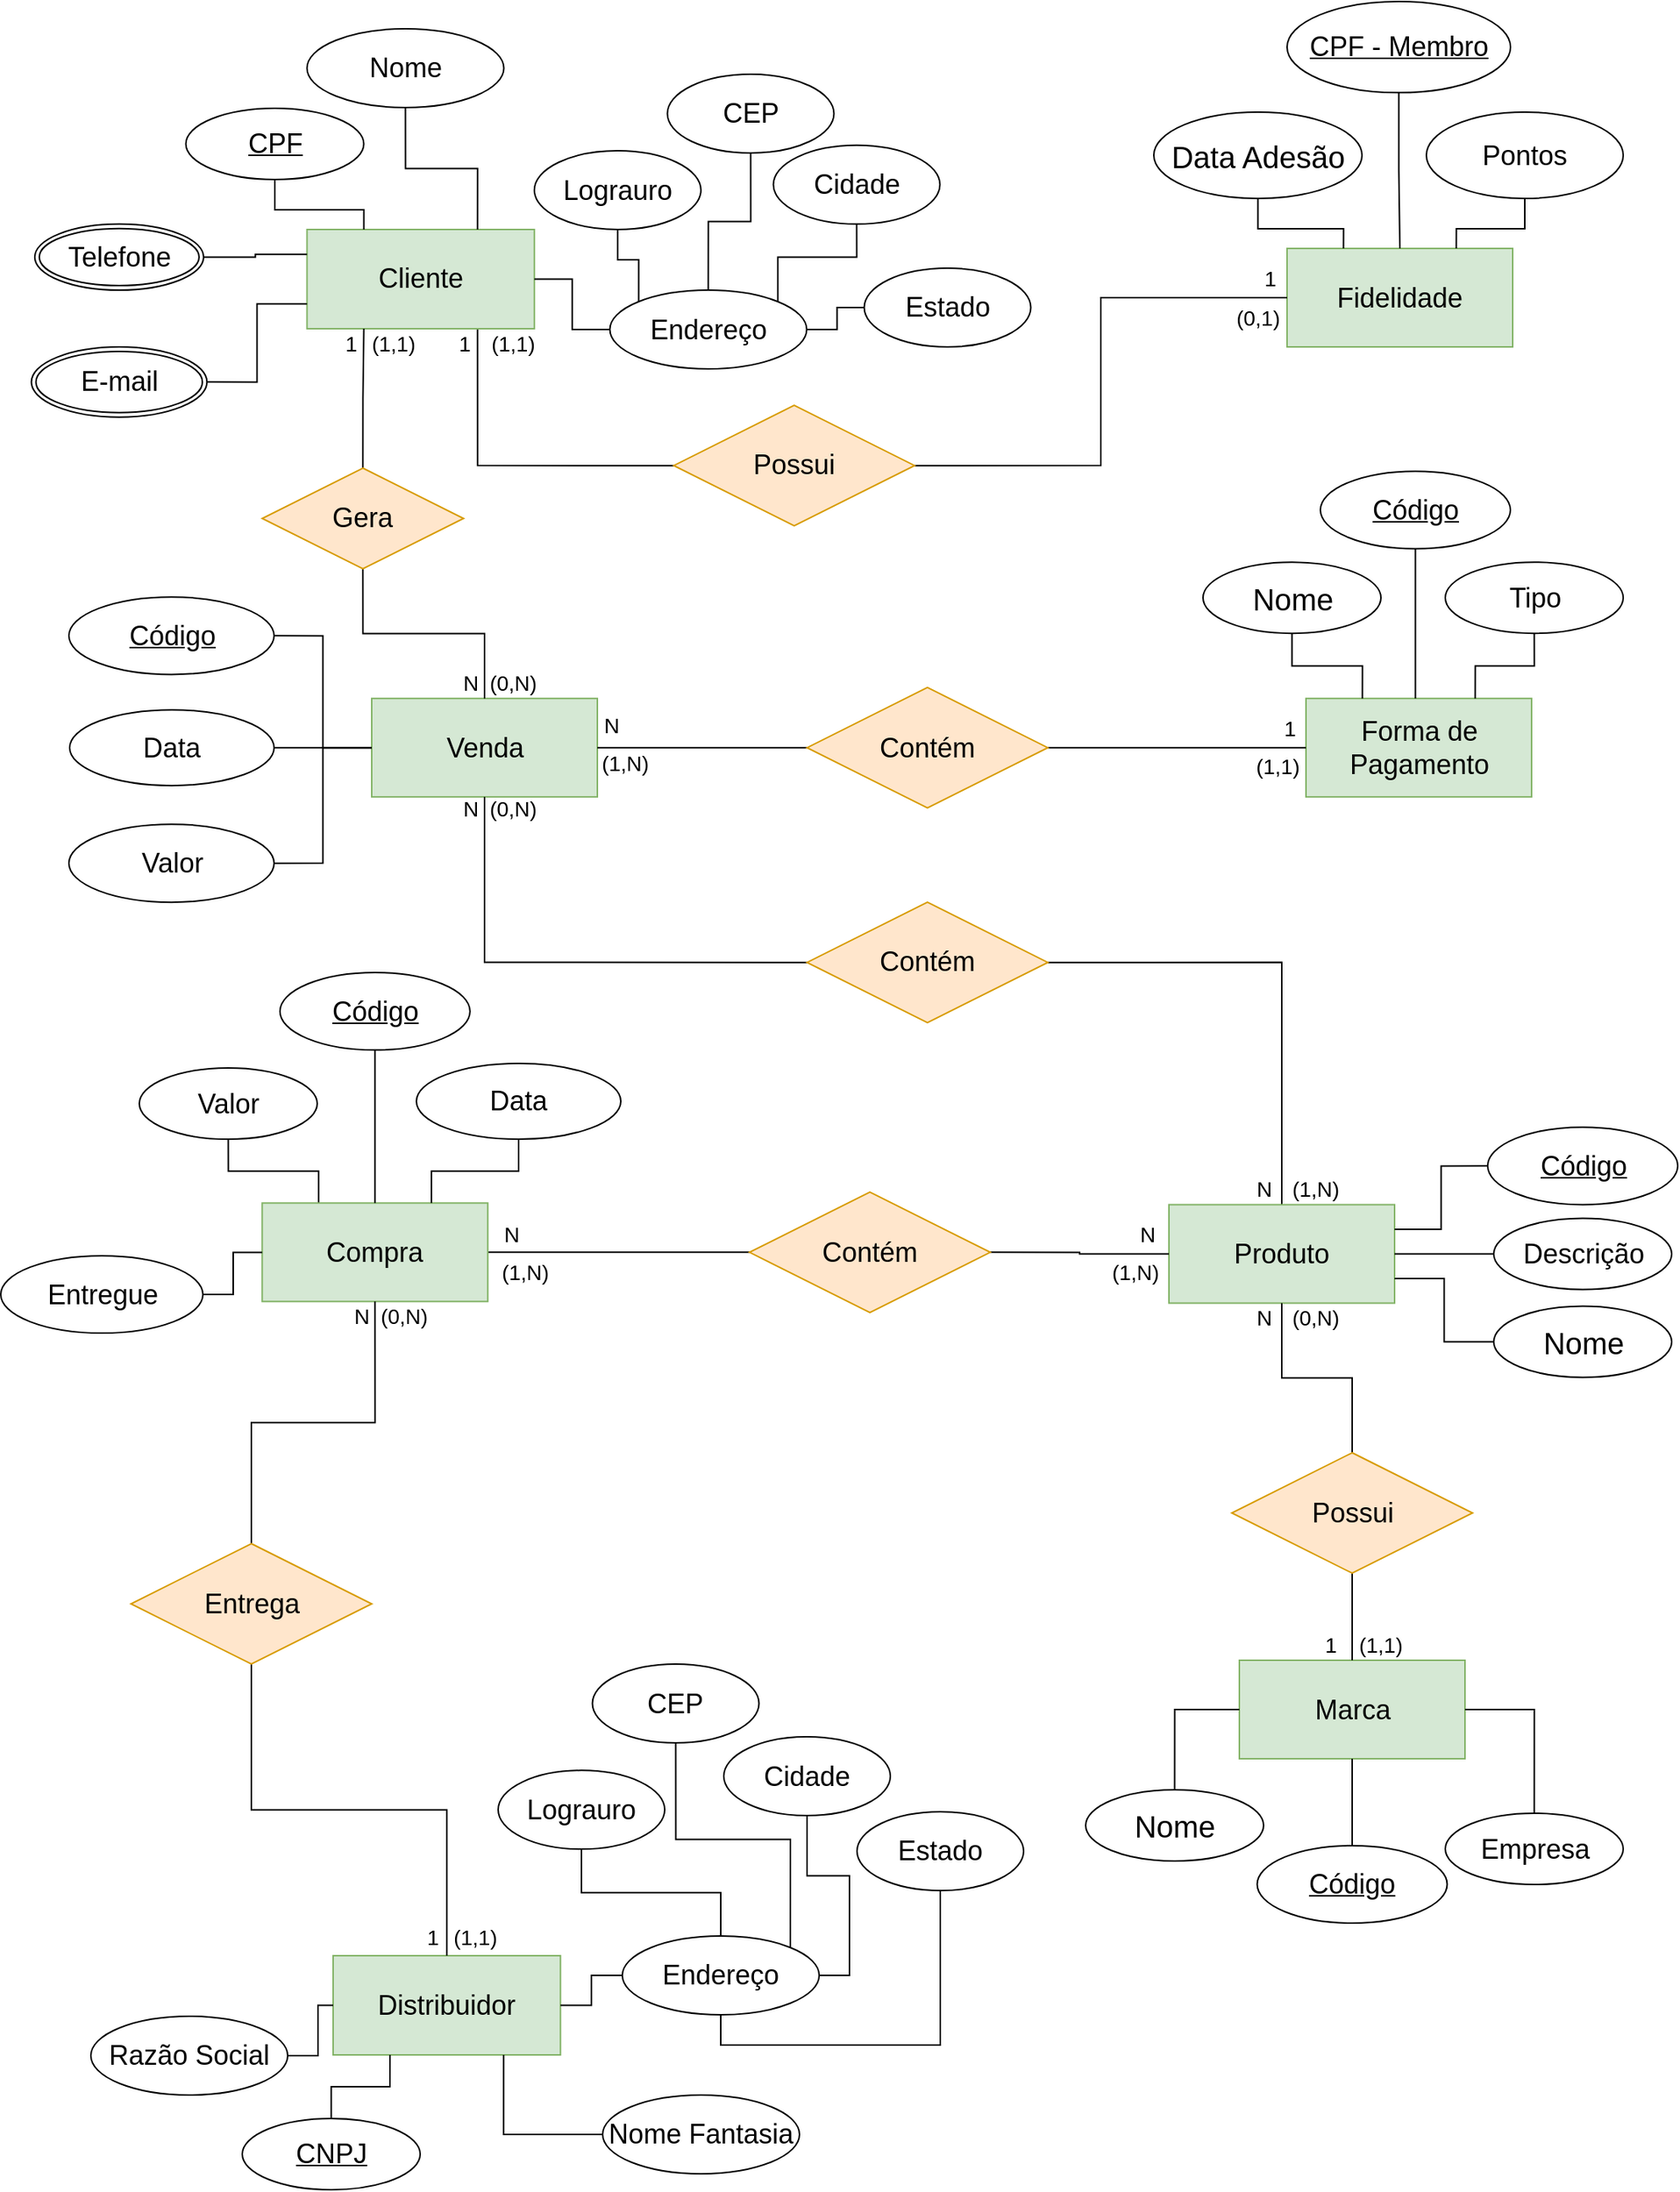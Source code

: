 <mxfile version="14.6.5" type="google"><diagram id="v1DzzH3QvrqpQ2W_RcR2" name="Completo"><mxGraphModel dx="1422" dy="794" grid="1" gridSize="10" guides="1" tooltips="1" connect="1" arrows="1" fold="1" page="1" pageScale="1" pageWidth="1200" pageHeight="1600" math="0" shadow="0"><root><mxCell id="0"/><mxCell id="1" parent="0"/><mxCell id="8ofW91dl9QpAt6pke4Sx-1" value="&lt;font style=&quot;font-size: 18px;&quot;&gt;Forma de Pagamento&lt;/font&gt;" style="whiteSpace=wrap;html=1;align=center;fontSize=18;fillColor=#d5e8d4;strokeColor=#82b366;" parent="1" vertex="1"><mxGeometry x="892.5" y="522.08" width="149" height="65" as="geometry"/></mxCell><mxCell id="8ofW91dl9QpAt6pke4Sx-18" style="edgeStyle=orthogonalEdgeStyle;rounded=0;orthogonalLoop=1;jettySize=auto;html=1;entryX=0.25;entryY=0;entryDx=0;entryDy=0;endArrow=none;endFill=0;fontSize=18;" parent="1" source="8ofW91dl9QpAt6pke4Sx-2" target="8ofW91dl9QpAt6pke4Sx-1" edge="1"><mxGeometry relative="1" as="geometry"/></mxCell><mxCell id="8ofW91dl9QpAt6pke4Sx-2" value="&lt;font style=&quot;font-size: 20px&quot;&gt;Nome&lt;/font&gt;" style="ellipse;whiteSpace=wrap;html=1;align=center;" parent="1" vertex="1"><mxGeometry x="824.5" y="432.08" width="117.5" height="47" as="geometry"/></mxCell><mxCell id="8ofW91dl9QpAt6pke4Sx-17" style="edgeStyle=orthogonalEdgeStyle;rounded=0;orthogonalLoop=1;jettySize=auto;html=1;exitX=0.5;exitY=1;exitDx=0;exitDy=0;entryX=0.75;entryY=0;entryDx=0;entryDy=0;endArrow=none;endFill=0;fontSize=18;" parent="1" source="8ofW91dl9QpAt6pke4Sx-4" target="8ofW91dl9QpAt6pke4Sx-1" edge="1"><mxGeometry relative="1" as="geometry"/></mxCell><mxCell id="8ofW91dl9QpAt6pke4Sx-4" value="&lt;font style=&quot;font-size: 18px;&quot;&gt;Tipo&lt;/font&gt;" style="ellipse;whiteSpace=wrap;html=1;align=center;fontSize=18;" parent="1" vertex="1"><mxGeometry x="984.5" y="432.08" width="117.5" height="47" as="geometry"/></mxCell><mxCell id="8ofW91dl9QpAt6pke4Sx-14" style="edgeStyle=orthogonalEdgeStyle;rounded=0;orthogonalLoop=1;jettySize=auto;html=1;endArrow=none;endFill=0;fontSize=18;" parent="1" source="8ofW91dl9QpAt6pke4Sx-6" edge="1"><mxGeometry relative="1" as="geometry"><mxPoint x="964.75" y="522.08" as="targetPoint"/></mxGeometry></mxCell><mxCell id="8ofW91dl9QpAt6pke4Sx-6" value="&lt;span style=&quot;font-size: 18px;&quot;&gt;Código&lt;/span&gt;" style="ellipse;whiteSpace=wrap;html=1;align=center;fontStyle=4;fontSize=18;" parent="1" vertex="1"><mxGeometry x="902" y="372.08" width="125.5" height="51.16" as="geometry"/></mxCell><mxCell id="8ofW91dl9QpAt6pke4Sx-20" value="&lt;font style=&quot;font-size: 18px;&quot;&gt;Distribuidor&lt;/font&gt;" style="whiteSpace=wrap;html=1;align=center;fontSize=18;fillColor=#d5e8d4;strokeColor=#82b366;" parent="1" vertex="1"><mxGeometry x="250" y="1352" width="150.15" height="65.5" as="geometry"/></mxCell><mxCell id="8ofW91dl9QpAt6pke4Sx-176" value="" style="edgeStyle=orthogonalEdgeStyle;rounded=0;orthogonalLoop=1;jettySize=auto;html=1;fontSize=18;endArrow=none;endFill=0;entryX=0.25;entryY=1;entryDx=0;entryDy=0;" parent="1" source="8ofW91dl9QpAt6pke4Sx-22" target="8ofW91dl9QpAt6pke4Sx-20" edge="1"><mxGeometry relative="1" as="geometry"/></mxCell><mxCell id="8ofW91dl9QpAt6pke4Sx-22" value="&lt;font style=&quot;font-size: 18px&quot;&gt;&lt;u&gt;CNPJ&lt;/u&gt;&lt;/font&gt;" style="ellipse;whiteSpace=wrap;html=1;align=center;fontSize=18;" parent="1" vertex="1"><mxGeometry x="190" y="1459.5" width="117.5" height="47" as="geometry"/></mxCell><mxCell id="8ofW91dl9QpAt6pke4Sx-178" style="edgeStyle=orthogonalEdgeStyle;rounded=0;orthogonalLoop=1;jettySize=auto;html=1;exitX=0;exitY=0.5;exitDx=0;exitDy=0;entryX=0.75;entryY=1;entryDx=0;entryDy=0;fontSize=18;endArrow=none;endFill=0;" parent="1" source="8ofW91dl9QpAt6pke4Sx-23" target="8ofW91dl9QpAt6pke4Sx-20" edge="1"><mxGeometry relative="1" as="geometry"/></mxCell><mxCell id="8ofW91dl9QpAt6pke4Sx-23" value="&lt;font style=&quot;font-size: 18px;&quot;&gt;Nome Fantasia&lt;/font&gt;" style="ellipse;whiteSpace=wrap;html=1;align=center;fontSize=18;" parent="1" vertex="1"><mxGeometry x="428" y="1444" width="130" height="52" as="geometry"/></mxCell><mxCell id="8ofW91dl9QpAt6pke4Sx-31" style="edgeStyle=orthogonalEdgeStyle;rounded=0;orthogonalLoop=1;jettySize=auto;html=1;exitX=1;exitY=0.5;exitDx=0;exitDy=0;entryX=0;entryY=0.5;entryDx=0;entryDy=0;fontSize=18;endArrow=none;endFill=0;" parent="1" source="8ofW91dl9QpAt6pke4Sx-26" target="8ofW91dl9QpAt6pke4Sx-20" edge="1"><mxGeometry relative="1" as="geometry"/></mxCell><mxCell id="8ofW91dl9QpAt6pke4Sx-26" value="&lt;font style=&quot;font-size: 18px;&quot;&gt;Razão Social&lt;/font&gt;" style="ellipse;whiteSpace=wrap;html=1;align=center;fontSize=18;" parent="1" vertex="1"><mxGeometry x="90" y="1392" width="130" height="52" as="geometry"/></mxCell><mxCell id="8ofW91dl9QpAt6pke4Sx-36" style="edgeStyle=orthogonalEdgeStyle;rounded=0;orthogonalLoop=1;jettySize=auto;html=1;entryX=1;entryY=0.5;entryDx=0;entryDy=0;fontSize=18;endArrow=none;endFill=0;" parent="1" source="8ofW91dl9QpAt6pke4Sx-27" target="8ofW91dl9QpAt6pke4Sx-20" edge="1"><mxGeometry relative="1" as="geometry"/></mxCell><mxCell id="8ofW91dl9QpAt6pke4Sx-37" style="edgeStyle=orthogonalEdgeStyle;rounded=0;orthogonalLoop=1;jettySize=auto;html=1;exitX=0.5;exitY=0;exitDx=0;exitDy=0;entryX=0.5;entryY=1;entryDx=0;entryDy=0;fontSize=18;endArrow=none;endFill=0;" parent="1" source="8ofW91dl9QpAt6pke4Sx-27" target="8ofW91dl9QpAt6pke4Sx-28" edge="1"><mxGeometry relative="1" as="geometry"/></mxCell><mxCell id="8ofW91dl9QpAt6pke4Sx-27" value="&lt;font style=&quot;font-size: 18px&quot;&gt;Endereço&lt;/font&gt;" style="ellipse;whiteSpace=wrap;html=1;align=center;fontSize=18;" parent="1" vertex="1"><mxGeometry x="441" y="1339" width="130" height="52" as="geometry"/></mxCell><mxCell id="8ofW91dl9QpAt6pke4Sx-28" value="&lt;font style=&quot;font-size: 18px&quot;&gt;Lograuro&lt;/font&gt;" style="ellipse;whiteSpace=wrap;html=1;align=center;fontSize=18;" parent="1" vertex="1"><mxGeometry x="359" y="1229.66" width="110" height="52" as="geometry"/></mxCell><mxCell id="8ofW91dl9QpAt6pke4Sx-144" style="edgeStyle=orthogonalEdgeStyle;rounded=0;orthogonalLoop=1;jettySize=auto;html=1;exitX=0.5;exitY=1;exitDx=0;exitDy=0;entryX=1;entryY=0;entryDx=0;entryDy=0;fontSize=18;endArrow=none;endFill=0;" parent="1" source="8ofW91dl9QpAt6pke4Sx-29" target="8ofW91dl9QpAt6pke4Sx-27" edge="1"><mxGeometry relative="1" as="geometry"/></mxCell><mxCell id="8ofW91dl9QpAt6pke4Sx-29" value="&lt;font style=&quot;font-size: 18px&quot;&gt;CEP&lt;/font&gt;" style="ellipse;whiteSpace=wrap;html=1;align=center;fontSize=18;" parent="1" vertex="1"><mxGeometry x="421.25" y="1159.5" width="110" height="52" as="geometry"/></mxCell><mxCell id="8ofW91dl9QpAt6pke4Sx-147" style="edgeStyle=orthogonalEdgeStyle;rounded=0;orthogonalLoop=1;jettySize=auto;html=1;exitX=0.5;exitY=1;exitDx=0;exitDy=0;entryX=1;entryY=0.5;entryDx=0;entryDy=0;fontSize=18;endArrow=none;endFill=0;" parent="1" source="8ofW91dl9QpAt6pke4Sx-30" target="8ofW91dl9QpAt6pke4Sx-27" edge="1"><mxGeometry relative="1" as="geometry"/></mxCell><mxCell id="8ofW91dl9QpAt6pke4Sx-30" value="&lt;font style=&quot;font-size: 18px&quot;&gt;Cidade&lt;/font&gt;" style="ellipse;whiteSpace=wrap;html=1;align=center;fontSize=18;" parent="1" vertex="1"><mxGeometry x="508" y="1207.5" width="110" height="52" as="geometry"/></mxCell><mxCell id="8ofW91dl9QpAt6pke4Sx-297" style="edgeStyle=orthogonalEdgeStyle;rounded=0;orthogonalLoop=1;jettySize=auto;html=1;exitX=0.5;exitY=1;exitDx=0;exitDy=0;entryX=0.5;entryY=1;entryDx=0;entryDy=0;fontSize=14;endArrow=none;endFill=0;" parent="1" source="8ofW91dl9QpAt6pke4Sx-40" target="8ofW91dl9QpAt6pke4Sx-27" edge="1"><mxGeometry relative="1" as="geometry"/></mxCell><mxCell id="8ofW91dl9QpAt6pke4Sx-40" value="&lt;font style=&quot;font-size: 18px&quot;&gt;Estado&lt;/font&gt;" style="ellipse;whiteSpace=wrap;html=1;align=center;fontSize=18;" parent="1" vertex="1"><mxGeometry x="596" y="1257" width="110" height="52" as="geometry"/></mxCell><mxCell id="8ofW91dl9QpAt6pke4Sx-163" style="edgeStyle=orthogonalEdgeStyle;rounded=0;orthogonalLoop=1;jettySize=auto;html=1;exitX=0.75;exitY=1;exitDx=0;exitDy=0;entryX=0;entryY=0.5;entryDx=0;entryDy=0;fontSize=18;endArrow=none;endFill=0;" parent="1" source="8ofW91dl9QpAt6pke4Sx-42" target="8ofW91dl9QpAt6pke4Sx-161" edge="1"><mxGeometry relative="1" as="geometry"/></mxCell><mxCell id="8ofW91dl9QpAt6pke4Sx-42" value="&lt;font style=&quot;font-size: 18px&quot;&gt;Cliente&lt;/font&gt;" style="whiteSpace=wrap;html=1;align=center;fontSize=18;fillColor=#d5e8d4;strokeColor=#82b366;" parent="1" vertex="1"><mxGeometry x="232.75" y="212.5" width="150.15" height="65.5" as="geometry"/></mxCell><mxCell id="8ofW91dl9QpAt6pke4Sx-43" style="edgeStyle=orthogonalEdgeStyle;rounded=0;orthogonalLoop=1;jettySize=auto;html=1;exitX=0.5;exitY=1;exitDx=0;exitDy=0;entryX=0.25;entryY=0;entryDx=0;entryDy=0;fontSize=18;endArrow=none;endFill=0;" parent="1" source="8ofW91dl9QpAt6pke4Sx-44" target="8ofW91dl9QpAt6pke4Sx-42" edge="1"><mxGeometry relative="1" as="geometry"/></mxCell><mxCell id="8ofW91dl9QpAt6pke4Sx-44" value="&lt;font style=&quot;font-size: 18px&quot;&gt;&lt;u&gt;CPF&lt;/u&gt;&lt;/font&gt;" style="ellipse;whiteSpace=wrap;html=1;align=center;fontSize=18;" parent="1" vertex="1"><mxGeometry x="152.75" y="132.5" width="117.5" height="47" as="geometry"/></mxCell><mxCell id="8ofW91dl9QpAt6pke4Sx-45" style="edgeStyle=orthogonalEdgeStyle;rounded=0;orthogonalLoop=1;jettySize=auto;html=1;exitX=0.5;exitY=1;exitDx=0;exitDy=0;entryX=0.75;entryY=0;entryDx=0;entryDy=0;fontSize=18;endArrow=none;endFill=0;" parent="1" source="8ofW91dl9QpAt6pke4Sx-46" target="8ofW91dl9QpAt6pke4Sx-42" edge="1"><mxGeometry relative="1" as="geometry"/></mxCell><mxCell id="8ofW91dl9QpAt6pke4Sx-46" value="&lt;font style=&quot;font-size: 18px&quot;&gt;Nome&lt;/font&gt;" style="ellipse;whiteSpace=wrap;html=1;align=center;fontSize=18;" parent="1" vertex="1"><mxGeometry x="232.75" y="80" width="130" height="52" as="geometry"/></mxCell><mxCell id="8ofW91dl9QpAt6pke4Sx-49" style="edgeStyle=orthogonalEdgeStyle;rounded=0;orthogonalLoop=1;jettySize=auto;html=1;entryX=1;entryY=0.5;entryDx=0;entryDy=0;fontSize=18;endArrow=none;endFill=0;" parent="1" source="8ofW91dl9QpAt6pke4Sx-54" target="8ofW91dl9QpAt6pke4Sx-42" edge="1"><mxGeometry relative="1" as="geometry"/></mxCell><mxCell id="8ofW91dl9QpAt6pke4Sx-156" style="edgeStyle=orthogonalEdgeStyle;rounded=0;orthogonalLoop=1;jettySize=auto;html=1;exitX=1;exitY=0.5;exitDx=0;exitDy=0;entryX=0;entryY=0.5;entryDx=0;entryDy=0;fontSize=18;endArrow=none;endFill=0;" parent="1" source="8ofW91dl9QpAt6pke4Sx-54" target="8ofW91dl9QpAt6pke4Sx-58" edge="1"><mxGeometry relative="1" as="geometry"/></mxCell><mxCell id="8ofW91dl9QpAt6pke4Sx-54" value="&lt;font style=&quot;font-size: 18px&quot;&gt;Endereço&lt;/font&gt;" style="ellipse;whiteSpace=wrap;html=1;align=center;fontSize=18;" parent="1" vertex="1"><mxGeometry x="432.75" y="252.5" width="130" height="52" as="geometry"/></mxCell><mxCell id="8ofW91dl9QpAt6pke4Sx-151" style="edgeStyle=orthogonalEdgeStyle;rounded=0;orthogonalLoop=1;jettySize=auto;html=1;exitX=0.5;exitY=1;exitDx=0;exitDy=0;entryX=0;entryY=0;entryDx=0;entryDy=0;fontSize=18;endArrow=none;endFill=0;" parent="1" source="8ofW91dl9QpAt6pke4Sx-55" target="8ofW91dl9QpAt6pke4Sx-54" edge="1"><mxGeometry relative="1" as="geometry"/></mxCell><mxCell id="8ofW91dl9QpAt6pke4Sx-55" value="&lt;font style=&quot;font-size: 18px&quot;&gt;Lograuro&lt;/font&gt;" style="ellipse;whiteSpace=wrap;html=1;align=center;fontSize=18;" parent="1" vertex="1"><mxGeometry x="382.9" y="160.5" width="110" height="52" as="geometry"/></mxCell><mxCell id="8ofW91dl9QpAt6pke4Sx-152" style="edgeStyle=orthogonalEdgeStyle;rounded=0;orthogonalLoop=1;jettySize=auto;html=1;exitX=0.5;exitY=1;exitDx=0;exitDy=0;fontSize=18;endArrow=none;endFill=0;" parent="1" source="8ofW91dl9QpAt6pke4Sx-56" target="8ofW91dl9QpAt6pke4Sx-54" edge="1"><mxGeometry relative="1" as="geometry"/></mxCell><mxCell id="8ofW91dl9QpAt6pke4Sx-56" value="&lt;font style=&quot;font-size: 18px&quot;&gt;CEP&lt;/font&gt;" style="ellipse;whiteSpace=wrap;html=1;align=center;fontSize=18;" parent="1" vertex="1"><mxGeometry x="470.75" y="110" width="110" height="52" as="geometry"/></mxCell><mxCell id="8ofW91dl9QpAt6pke4Sx-155" style="edgeStyle=orthogonalEdgeStyle;rounded=0;orthogonalLoop=1;jettySize=auto;html=1;exitX=0.5;exitY=1;exitDx=0;exitDy=0;entryX=1;entryY=0;entryDx=0;entryDy=0;fontSize=18;endArrow=none;endFill=0;" parent="1" source="8ofW91dl9QpAt6pke4Sx-57" target="8ofW91dl9QpAt6pke4Sx-54" edge="1"><mxGeometry relative="1" as="geometry"/></mxCell><mxCell id="8ofW91dl9QpAt6pke4Sx-57" value="&lt;font style=&quot;font-size: 18px&quot;&gt;Cidade&lt;/font&gt;" style="ellipse;whiteSpace=wrap;html=1;align=center;fontSize=18;" parent="1" vertex="1"><mxGeometry x="540.75" y="156.9" width="110" height="52" as="geometry"/></mxCell><mxCell id="8ofW91dl9QpAt6pke4Sx-58" value="&lt;font style=&quot;font-size: 18px&quot;&gt;Estado&lt;/font&gt;" style="ellipse;whiteSpace=wrap;html=1;align=center;fontSize=18;" parent="1" vertex="1"><mxGeometry x="600.75" y="238" width="110" height="52" as="geometry"/></mxCell><mxCell id="8ofW91dl9QpAt6pke4Sx-180" style="edgeStyle=orthogonalEdgeStyle;rounded=0;orthogonalLoop=1;jettySize=auto;html=1;exitX=0.25;exitY=0;exitDx=0;exitDy=0;entryX=0.5;entryY=1;entryDx=0;entryDy=0;fontSize=18;endArrow=none;endFill=0;" parent="1" source="8ofW91dl9QpAt6pke4Sx-61" target="8ofW91dl9QpAt6pke4Sx-76" edge="1"><mxGeometry relative="1" as="geometry"/></mxCell><mxCell id="8ofW91dl9QpAt6pke4Sx-279" style="edgeStyle=orthogonalEdgeStyle;rounded=0;orthogonalLoop=1;jettySize=auto;html=1;exitX=1;exitY=0.5;exitDx=0;exitDy=0;entryX=0;entryY=0.5;entryDx=0;entryDy=0;fontSize=14;endArrow=none;endFill=0;" parent="1" source="8ofW91dl9QpAt6pke4Sx-61" target="8ofW91dl9QpAt6pke4Sx-223" edge="1"><mxGeometry relative="1" as="geometry"/></mxCell><mxCell id="8ofW91dl9QpAt6pke4Sx-61" value="&lt;font style=&quot;font-size: 18px&quot;&gt;Compra&lt;/font&gt;" style="whiteSpace=wrap;html=1;align=center;fontSize=18;fillColor=#d5e8d4;strokeColor=#82b366;" parent="1" vertex="1"><mxGeometry x="203.15" y="855.16" width="149" height="65" as="geometry"/></mxCell><mxCell id="8ofW91dl9QpAt6pke4Sx-64" style="edgeStyle=orthogonalEdgeStyle;rounded=0;orthogonalLoop=1;jettySize=auto;html=1;exitX=0.5;exitY=1;exitDx=0;exitDy=0;entryX=0.75;entryY=0;entryDx=0;entryDy=0;endArrow=none;endFill=0;fontSize=18;" parent="1" source="8ofW91dl9QpAt6pke4Sx-65" target="8ofW91dl9QpAt6pke4Sx-61" edge="1"><mxGeometry relative="1" as="geometry"/></mxCell><mxCell id="8ofW91dl9QpAt6pke4Sx-65" value="&lt;font style=&quot;font-size: 18px&quot;&gt;Data&lt;/font&gt;" style="ellipse;whiteSpace=wrap;html=1;align=center;fontSize=18;" parent="1" vertex="1"><mxGeometry x="305" y="763" width="135" height="50" as="geometry"/></mxCell><mxCell id="8ofW91dl9QpAt6pke4Sx-282" style="edgeStyle=orthogonalEdgeStyle;rounded=0;orthogonalLoop=1;jettySize=auto;html=1;exitX=0.5;exitY=1;exitDx=0;exitDy=0;entryX=0.5;entryY=0;entryDx=0;entryDy=0;fontSize=14;endArrow=none;endFill=0;" parent="1" source="8ofW91dl9QpAt6pke4Sx-67" target="8ofW91dl9QpAt6pke4Sx-61" edge="1"><mxGeometry relative="1" as="geometry"/></mxCell><mxCell id="8ofW91dl9QpAt6pke4Sx-67" value="&lt;span style=&quot;font-size: 18px;&quot;&gt;Código&lt;/span&gt;" style="ellipse;whiteSpace=wrap;html=1;align=center;fontStyle=4;fontSize=18;" parent="1" vertex="1"><mxGeometry x="214.9" y="703" width="125.5" height="51.16" as="geometry"/></mxCell><mxCell id="8ofW91dl9QpAt6pke4Sx-191" value="" style="edgeStyle=orthogonalEdgeStyle;rounded=0;orthogonalLoop=1;jettySize=auto;html=1;fontSize=18;endArrow=none;endFill=0;" parent="1" source="8ofW91dl9QpAt6pke4Sx-72" target="8ofW91dl9QpAt6pke4Sx-61" edge="1"><mxGeometry relative="1" as="geometry"/></mxCell><mxCell id="8ofW91dl9QpAt6pke4Sx-72" value="&lt;font style=&quot;font-size: 18px&quot;&gt;Entregue&lt;/font&gt;" style="ellipse;whiteSpace=wrap;html=1;align=center;fontSize=18;" parent="1" vertex="1"><mxGeometry x="30.5" y="890" width="133.5" height="51" as="geometry"/></mxCell><mxCell id="8ofW91dl9QpAt6pke4Sx-76" value="&lt;font style=&quot;font-size: 18px&quot;&gt;Valor&lt;/font&gt;" style="ellipse;whiteSpace=wrap;html=1;align=center;fontSize=18;" parent="1" vertex="1"><mxGeometry x="122" y="766" width="117.5" height="47" as="geometry"/></mxCell><mxCell id="8ofW91dl9QpAt6pke4Sx-80" style="edgeStyle=orthogonalEdgeStyle;rounded=0;orthogonalLoop=1;jettySize=auto;html=1;exitX=1;exitY=0.5;exitDx=0;exitDy=0;entryX=0;entryY=0.25;entryDx=0;entryDy=0;fontSize=18;endArrow=none;endFill=0;" parent="1" source="8ofW91dl9QpAt6pke4Sx-79" target="8ofW91dl9QpAt6pke4Sx-42" edge="1"><mxGeometry relative="1" as="geometry"/></mxCell><mxCell id="8ofW91dl9QpAt6pke4Sx-79" value="Telefone" style="ellipse;shape=doubleEllipse;margin=3;whiteSpace=wrap;html=1;align=center;fontSize=18;" parent="1" vertex="1"><mxGeometry x="52.96" y="208.9" width="111.5" height="43.6" as="geometry"/></mxCell><mxCell id="8ofW91dl9QpAt6pke4Sx-162" style="edgeStyle=orthogonalEdgeStyle;rounded=0;orthogonalLoop=1;jettySize=auto;html=1;exitX=1;exitY=0.5;exitDx=0;exitDy=0;fontSize=18;endArrow=none;endFill=0;entryX=0;entryY=0.75;entryDx=0;entryDy=0;" parent="1" source="8ofW91dl9QpAt6pke4Sx-81" target="8ofW91dl9QpAt6pke4Sx-42" edge="1"><mxGeometry relative="1" as="geometry"><mxPoint x="270.75" y="280" as="targetPoint"/></mxGeometry></mxCell><mxCell id="8ofW91dl9QpAt6pke4Sx-81" value="E-mail" style="ellipse;shape=doubleEllipse;margin=3;whiteSpace=wrap;html=1;align=center;fontSize=18;" parent="1" vertex="1"><mxGeometry x="50.75" y="290" width="115.92" height="46.37" as="geometry"/></mxCell><mxCell id="8ofW91dl9QpAt6pke4Sx-84" value="&lt;font style=&quot;font-size: 18px&quot;&gt;Venda&lt;/font&gt;" style="whiteSpace=wrap;html=1;align=center;fontSize=18;fillColor=#d5e8d4;strokeColor=#82b366;" parent="1" vertex="1"><mxGeometry x="275.5" y="522.08" width="149" height="65" as="geometry"/></mxCell><mxCell id="8ofW91dl9QpAt6pke4Sx-157" value="" style="edgeStyle=orthogonalEdgeStyle;rounded=0;orthogonalLoop=1;jettySize=auto;html=1;fontSize=18;endArrow=none;endFill=0;" parent="1" source="8ofW91dl9QpAt6pke4Sx-88" target="8ofW91dl9QpAt6pke4Sx-84" edge="1"><mxGeometry relative="1" as="geometry"/></mxCell><mxCell id="8ofW91dl9QpAt6pke4Sx-88" value="&lt;font style=&quot;font-size: 18px&quot;&gt;Data&lt;/font&gt;" style="ellipse;whiteSpace=wrap;html=1;align=center;fontSize=18;" parent="1" vertex="1"><mxGeometry x="76" y="529.58" width="135" height="50" as="geometry"/></mxCell><mxCell id="8ofW91dl9QpAt6pke4Sx-159" style="edgeStyle=orthogonalEdgeStyle;rounded=0;orthogonalLoop=1;jettySize=auto;html=1;exitX=1;exitY=0.5;exitDx=0;exitDy=0;entryX=0;entryY=0.5;entryDx=0;entryDy=0;fontSize=18;endArrow=none;endFill=0;" parent="1" source="8ofW91dl9QpAt6pke4Sx-90" target="8ofW91dl9QpAt6pke4Sx-84" edge="1"><mxGeometry relative="1" as="geometry"/></mxCell><mxCell id="8ofW91dl9QpAt6pke4Sx-90" value="&lt;span style=&quot;font-size: 18px;&quot;&gt;Código&lt;/span&gt;" style="ellipse;whiteSpace=wrap;html=1;align=center;fontStyle=4;fontSize=18;" parent="1" vertex="1"><mxGeometry x="75.5" y="455.08" width="135.5" height="51.16" as="geometry"/></mxCell><mxCell id="8ofW91dl9QpAt6pke4Sx-160" style="edgeStyle=orthogonalEdgeStyle;rounded=0;orthogonalLoop=1;jettySize=auto;html=1;exitX=1;exitY=0.5;exitDx=0;exitDy=0;entryX=0;entryY=0.5;entryDx=0;entryDy=0;fontSize=18;endArrow=none;endFill=0;" parent="1" source="8ofW91dl9QpAt6pke4Sx-95" target="8ofW91dl9QpAt6pke4Sx-84" edge="1"><mxGeometry relative="1" as="geometry"/></mxCell><mxCell id="8ofW91dl9QpAt6pke4Sx-95" value="&lt;font style=&quot;font-size: 18px&quot;&gt;Valor&lt;/font&gt;" style="ellipse;whiteSpace=wrap;html=1;align=center;fontSize=18;" parent="1" vertex="1"><mxGeometry x="75.5" y="605.08" width="135.5" height="51.5" as="geometry"/></mxCell><mxCell id="8ofW91dl9QpAt6pke4Sx-97" value="&lt;font style=&quot;font-size: 18px&quot;&gt;Fidelidade&lt;/font&gt;" style="whiteSpace=wrap;html=1;align=center;fontSize=18;fillColor=#d5e8d4;strokeColor=#82b366;" parent="1" vertex="1"><mxGeometry x="880" y="225" width="149" height="65" as="geometry"/></mxCell><mxCell id="8ofW91dl9QpAt6pke4Sx-98" style="edgeStyle=orthogonalEdgeStyle;rounded=0;orthogonalLoop=1;jettySize=auto;html=1;entryX=0.25;entryY=0;entryDx=0;entryDy=0;endArrow=none;endFill=0;fontSize=18;" parent="1" source="8ofW91dl9QpAt6pke4Sx-99" target="8ofW91dl9QpAt6pke4Sx-97" edge="1"><mxGeometry relative="1" as="geometry"/></mxCell><mxCell id="8ofW91dl9QpAt6pke4Sx-99" value="&lt;font style=&quot;font-size: 20px&quot;&gt;Data Adesão&lt;/font&gt;" style="ellipse;whiteSpace=wrap;html=1;align=center;" parent="1" vertex="1"><mxGeometry x="792" y="135" width="137.5" height="57" as="geometry"/></mxCell><mxCell id="8ofW91dl9QpAt6pke4Sx-100" style="edgeStyle=orthogonalEdgeStyle;rounded=0;orthogonalLoop=1;jettySize=auto;html=1;exitX=0.5;exitY=1;exitDx=0;exitDy=0;entryX=0.75;entryY=0;entryDx=0;entryDy=0;endArrow=none;endFill=0;fontSize=18;" parent="1" source="8ofW91dl9QpAt6pke4Sx-101" target="8ofW91dl9QpAt6pke4Sx-97" edge="1"><mxGeometry relative="1" as="geometry"/></mxCell><mxCell id="8ofW91dl9QpAt6pke4Sx-101" value="&lt;font style=&quot;font-size: 18px&quot;&gt;Pontos&lt;/font&gt;" style="ellipse;whiteSpace=wrap;html=1;align=center;fontSize=18;" parent="1" vertex="1"><mxGeometry x="972" y="135" width="130" height="57" as="geometry"/></mxCell><mxCell id="8ofW91dl9QpAt6pke4Sx-104" style="edgeStyle=orthogonalEdgeStyle;rounded=0;orthogonalLoop=1;jettySize=auto;html=1;exitX=0.5;exitY=1;exitDx=0;exitDy=0;fontSize=18;endArrow=none;endFill=0;" parent="1" source="8ofW91dl9QpAt6pke4Sx-103" target="8ofW91dl9QpAt6pke4Sx-97" edge="1"><mxGeometry relative="1" as="geometry"/></mxCell><mxCell id="8ofW91dl9QpAt6pke4Sx-103" value="&lt;span style=&quot;font-size: 18px&quot;&gt;CPF - Membro&lt;/span&gt;" style="ellipse;whiteSpace=wrap;html=1;align=center;fontStyle=4;fontSize=18;" parent="1" vertex="1"><mxGeometry x="880" y="62" width="147.58" height="60.16" as="geometry"/></mxCell><mxCell id="8ofW91dl9QpAt6pke4Sx-255" style="edgeStyle=orthogonalEdgeStyle;rounded=0;orthogonalLoop=1;jettySize=auto;html=1;exitX=1;exitY=0.5;exitDx=0;exitDy=0;entryX=0;entryY=0.5;entryDx=0;entryDy=0;fontSize=18;endArrow=none;endFill=0;" parent="1" source="8ofW91dl9QpAt6pke4Sx-161" target="8ofW91dl9QpAt6pke4Sx-97" edge="1"><mxGeometry relative="1" as="geometry"/></mxCell><mxCell id="8ofW91dl9QpAt6pke4Sx-161" value="Possui" style="shape=rhombus;perimeter=rhombusPerimeter;whiteSpace=wrap;html=1;align=center;fontSize=18;fillColor=#ffe6cc;strokeColor=#d79b00;" parent="1" vertex="1"><mxGeometry x="475" y="328.58" width="159" height="79.5" as="geometry"/></mxCell><mxCell id="8ofW91dl9QpAt6pke4Sx-182" style="edgeStyle=orthogonalEdgeStyle;rounded=0;orthogonalLoop=1;jettySize=auto;html=1;exitX=0.5;exitY=0;exitDx=0;exitDy=0;entryX=0.5;entryY=1;entryDx=0;entryDy=0;fontSize=18;endArrow=none;endFill=0;" parent="1" source="8ofW91dl9QpAt6pke4Sx-175" target="8ofW91dl9QpAt6pke4Sx-61" edge="1"><mxGeometry relative="1" as="geometry"/></mxCell><mxCell id="8ofW91dl9QpAt6pke4Sx-183" style="edgeStyle=orthogonalEdgeStyle;rounded=0;orthogonalLoop=1;jettySize=auto;html=1;exitX=0.5;exitY=1;exitDx=0;exitDy=0;fontSize=18;endArrow=none;endFill=0;" parent="1" source="8ofW91dl9QpAt6pke4Sx-175" target="8ofW91dl9QpAt6pke4Sx-20" edge="1"><mxGeometry relative="1" as="geometry"/></mxCell><mxCell id="8ofW91dl9QpAt6pke4Sx-175" value="Entrega" style="shape=rhombus;perimeter=rhombusPerimeter;whiteSpace=wrap;html=1;align=center;fontSize=18;fillColor=#ffe6cc;strokeColor=#d79b00;" parent="1" vertex="1"><mxGeometry x="116.5" y="1080" width="159" height="79.5" as="geometry"/></mxCell><mxCell id="8ofW91dl9QpAt6pke4Sx-185" style="edgeStyle=orthogonalEdgeStyle;rounded=0;orthogonalLoop=1;jettySize=auto;html=1;exitX=0;exitY=0.5;exitDx=0;exitDy=0;entryX=1;entryY=0.5;entryDx=0;entryDy=0;fontSize=18;endArrow=none;endFill=0;" parent="1" source="8ofW91dl9QpAt6pke4Sx-184" target="8ofW91dl9QpAt6pke4Sx-84" edge="1"><mxGeometry relative="1" as="geometry"/></mxCell><mxCell id="8ofW91dl9QpAt6pke4Sx-186" style="edgeStyle=orthogonalEdgeStyle;rounded=0;orthogonalLoop=1;jettySize=auto;html=1;exitX=1;exitY=0.5;exitDx=0;exitDy=0;entryX=0;entryY=0.5;entryDx=0;entryDy=0;fontSize=18;endArrow=none;endFill=0;" parent="1" source="8ofW91dl9QpAt6pke4Sx-184" target="8ofW91dl9QpAt6pke4Sx-1" edge="1"><mxGeometry relative="1" as="geometry"/></mxCell><mxCell id="8ofW91dl9QpAt6pke4Sx-184" value="Contém" style="shape=rhombus;perimeter=rhombusPerimeter;whiteSpace=wrap;html=1;align=center;fontSize=18;fillColor=#ffe6cc;strokeColor=#d79b00;" parent="1" vertex="1"><mxGeometry x="563" y="514.83" width="159" height="79.5" as="geometry"/></mxCell><mxCell id="8ofW91dl9QpAt6pke4Sx-199" style="edgeStyle=orthogonalEdgeStyle;rounded=0;orthogonalLoop=1;jettySize=auto;html=1;exitX=0;exitY=0.5;exitDx=0;exitDy=0;entryX=0.5;entryY=1;entryDx=0;entryDy=0;fontSize=18;endArrow=none;endFill=0;" parent="1" source="8ofW91dl9QpAt6pke4Sx-188" target="8ofW91dl9QpAt6pke4Sx-84" edge="1"><mxGeometry relative="1" as="geometry"/></mxCell><mxCell id="8ofW91dl9QpAt6pke4Sx-200" style="edgeStyle=orthogonalEdgeStyle;rounded=0;orthogonalLoop=1;jettySize=auto;html=1;exitX=1;exitY=0.5;exitDx=0;exitDy=0;entryX=0.5;entryY=0;entryDx=0;entryDy=0;fontSize=18;endArrow=none;endFill=0;" parent="1" source="8ofW91dl9QpAt6pke4Sx-188" target="8ofW91dl9QpAt6pke4Sx-192" edge="1"><mxGeometry relative="1" as="geometry"/></mxCell><mxCell id="8ofW91dl9QpAt6pke4Sx-188" value="Contém" style="shape=rhombus;perimeter=rhombusPerimeter;whiteSpace=wrap;html=1;align=center;fontSize=18;fillColor=#ffe6cc;strokeColor=#d79b00;" parent="1" vertex="1"><mxGeometry x="563" y="656.58" width="159" height="79.5" as="geometry"/></mxCell><mxCell id="8ofW91dl9QpAt6pke4Sx-192" value="Produto" style="whiteSpace=wrap;html=1;align=center;fontSize=18;fillColor=#d5e8d4;strokeColor=#82b366;" parent="1" vertex="1"><mxGeometry x="802" y="856.24" width="149" height="65" as="geometry"/></mxCell><mxCell id="8ofW91dl9QpAt6pke4Sx-278" style="edgeStyle=orthogonalEdgeStyle;rounded=0;orthogonalLoop=1;jettySize=auto;html=1;exitX=0;exitY=0.5;exitDx=0;exitDy=0;entryX=1;entryY=0.75;entryDx=0;entryDy=0;fontSize=14;endArrow=none;endFill=0;" parent="1" source="8ofW91dl9QpAt6pke4Sx-194" target="8ofW91dl9QpAt6pke4Sx-192" edge="1"><mxGeometry relative="1" as="geometry"/></mxCell><mxCell id="8ofW91dl9QpAt6pke4Sx-194" value="&lt;font style=&quot;font-size: 20px&quot;&gt;Nome&lt;/font&gt;" style="ellipse;whiteSpace=wrap;html=1;align=center;" parent="1" vertex="1"><mxGeometry x="1016.5" y="923.24" width="117.5" height="47" as="geometry"/></mxCell><mxCell id="8ofW91dl9QpAt6pke4Sx-277" style="edgeStyle=orthogonalEdgeStyle;rounded=0;orthogonalLoop=1;jettySize=auto;html=1;exitX=0;exitY=0.5;exitDx=0;exitDy=0;entryX=1;entryY=0.5;entryDx=0;entryDy=0;fontSize=14;endArrow=none;endFill=0;" parent="1" source="8ofW91dl9QpAt6pke4Sx-196" target="8ofW91dl9QpAt6pke4Sx-192" edge="1"><mxGeometry relative="1" as="geometry"/></mxCell><mxCell id="8ofW91dl9QpAt6pke4Sx-196" value="&lt;font style=&quot;font-size: 18px&quot;&gt;Descrição&lt;/font&gt;" style="ellipse;whiteSpace=wrap;html=1;align=center;fontSize=18;" parent="1" vertex="1"><mxGeometry x="1016.5" y="865.24" width="117.5" height="47" as="geometry"/></mxCell><mxCell id="8ofW91dl9QpAt6pke4Sx-276" style="edgeStyle=orthogonalEdgeStyle;rounded=0;orthogonalLoop=1;jettySize=auto;html=1;exitX=0;exitY=0.5;exitDx=0;exitDy=0;entryX=1;entryY=0.25;entryDx=0;entryDy=0;fontSize=14;endArrow=none;endFill=0;" parent="1" source="8ofW91dl9QpAt6pke4Sx-198" target="8ofW91dl9QpAt6pke4Sx-192" edge="1"><mxGeometry relative="1" as="geometry"/></mxCell><mxCell id="8ofW91dl9QpAt6pke4Sx-198" value="&lt;span style=&quot;font-size: 18px;&quot;&gt;Código&lt;/span&gt;" style="ellipse;whiteSpace=wrap;html=1;align=center;fontStyle=4;fontSize=18;" parent="1" vertex="1"><mxGeometry x="1012.5" y="805.08" width="125.5" height="51.16" as="geometry"/></mxCell><mxCell id="8ofW91dl9QpAt6pke4Sx-281" style="edgeStyle=orthogonalEdgeStyle;rounded=0;orthogonalLoop=1;jettySize=auto;html=1;exitX=1;exitY=0.5;exitDx=0;exitDy=0;entryX=0;entryY=0.5;entryDx=0;entryDy=0;fontSize=14;endArrow=none;endFill=0;" parent="1" source="8ofW91dl9QpAt6pke4Sx-223" target="8ofW91dl9QpAt6pke4Sx-192" edge="1"><mxGeometry relative="1" as="geometry"/></mxCell><mxCell id="8ofW91dl9QpAt6pke4Sx-223" value="Contém" style="shape=rhombus;perimeter=rhombusPerimeter;whiteSpace=wrap;html=1;align=center;fontSize=18;fillColor=#ffe6cc;strokeColor=#d79b00;" parent="1" vertex="1"><mxGeometry x="525" y="847.91" width="159" height="79.5" as="geometry"/></mxCell><mxCell id="8ofW91dl9QpAt6pke4Sx-227" value="Marca" style="whiteSpace=wrap;html=1;align=center;fontSize=18;fillColor=#d5e8d4;strokeColor=#82b366;" parent="1" vertex="1"><mxGeometry x="848.5" y="1157" width="149" height="65" as="geometry"/></mxCell><mxCell id="8ofW91dl9QpAt6pke4Sx-234" style="edgeStyle=orthogonalEdgeStyle;rounded=0;orthogonalLoop=1;jettySize=auto;html=1;exitX=0.5;exitY=0;exitDx=0;exitDy=0;entryX=0;entryY=0.5;entryDx=0;entryDy=0;fontSize=18;endArrow=none;endFill=0;" parent="1" source="8ofW91dl9QpAt6pke4Sx-229" target="8ofW91dl9QpAt6pke4Sx-227" edge="1"><mxGeometry relative="1" as="geometry"/></mxCell><mxCell id="8ofW91dl9QpAt6pke4Sx-229" value="&lt;font style=&quot;font-size: 20px&quot;&gt;Nome&lt;/font&gt;" style="ellipse;whiteSpace=wrap;html=1;align=center;" parent="1" vertex="1"><mxGeometry x="747" y="1242.5" width="117.5" height="47" as="geometry"/></mxCell><mxCell id="8ofW91dl9QpAt6pke4Sx-236" style="edgeStyle=orthogonalEdgeStyle;rounded=0;orthogonalLoop=1;jettySize=auto;html=1;exitX=0.5;exitY=0;exitDx=0;exitDy=0;entryX=1;entryY=0.5;entryDx=0;entryDy=0;fontSize=18;endArrow=none;endFill=0;" parent="1" source="8ofW91dl9QpAt6pke4Sx-231" target="8ofW91dl9QpAt6pke4Sx-227" edge="1"><mxGeometry relative="1" as="geometry"/></mxCell><mxCell id="8ofW91dl9QpAt6pke4Sx-231" value="&lt;font style=&quot;font-size: 18px&quot;&gt;Empresa&lt;/font&gt;" style="ellipse;whiteSpace=wrap;html=1;align=center;fontSize=18;" parent="1" vertex="1"><mxGeometry x="984.5" y="1258" width="117.5" height="47" as="geometry"/></mxCell><mxCell id="8ofW91dl9QpAt6pke4Sx-235" style="edgeStyle=orthogonalEdgeStyle;rounded=0;orthogonalLoop=1;jettySize=auto;html=1;exitX=0.5;exitY=0;exitDx=0;exitDy=0;entryX=0.5;entryY=1;entryDx=0;entryDy=0;fontSize=18;endArrow=none;endFill=0;" parent="1" source="8ofW91dl9QpAt6pke4Sx-233" target="8ofW91dl9QpAt6pke4Sx-227" edge="1"><mxGeometry relative="1" as="geometry"/></mxCell><mxCell id="8ofW91dl9QpAt6pke4Sx-233" value="&lt;span style=&quot;font-size: 18px;&quot;&gt;Código&lt;/span&gt;" style="ellipse;whiteSpace=wrap;html=1;align=center;fontStyle=4;fontSize=18;" parent="1" vertex="1"><mxGeometry x="860.25" y="1279.34" width="125.5" height="51.16" as="geometry"/></mxCell><mxCell id="8ofW91dl9QpAt6pke4Sx-283" style="edgeStyle=orthogonalEdgeStyle;rounded=0;orthogonalLoop=1;jettySize=auto;html=1;exitX=0.5;exitY=0;exitDx=0;exitDy=0;entryX=0.5;entryY=1;entryDx=0;entryDy=0;fontSize=14;endArrow=none;endFill=0;" parent="1" source="8ofW91dl9QpAt6pke4Sx-244" target="8ofW91dl9QpAt6pke4Sx-192" edge="1"><mxGeometry relative="1" as="geometry"/></mxCell><mxCell id="8ofW91dl9QpAt6pke4Sx-284" style="edgeStyle=orthogonalEdgeStyle;rounded=0;orthogonalLoop=1;jettySize=auto;html=1;exitX=0.5;exitY=1;exitDx=0;exitDy=0;entryX=0.5;entryY=0;entryDx=0;entryDy=0;fontSize=14;endArrow=none;endFill=0;" parent="1" source="8ofW91dl9QpAt6pke4Sx-244" target="8ofW91dl9QpAt6pke4Sx-227" edge="1"><mxGeometry relative="1" as="geometry"/></mxCell><mxCell id="8ofW91dl9QpAt6pke4Sx-244" value="Possui" style="shape=rhombus;perimeter=rhombusPerimeter;whiteSpace=wrap;html=1;align=center;fontSize=18;fillColor=#ffe6cc;strokeColor=#d79b00;" parent="1" vertex="1"><mxGeometry x="843.5" y="1020" width="159" height="79.5" as="geometry"/></mxCell><mxCell id="8ofW91dl9QpAt6pke4Sx-260" style="edgeStyle=orthogonalEdgeStyle;rounded=0;orthogonalLoop=1;jettySize=auto;html=1;exitX=0.5;exitY=0;exitDx=0;exitDy=0;entryX=0.25;entryY=1;entryDx=0;entryDy=0;fontSize=14;endArrow=none;endFill=0;" parent="1" source="8ofW91dl9QpAt6pke4Sx-247" target="8ofW91dl9QpAt6pke4Sx-42" edge="1"><mxGeometry relative="1" as="geometry"/></mxCell><mxCell id="8ofW91dl9QpAt6pke4Sx-298" style="edgeStyle=orthogonalEdgeStyle;rounded=0;orthogonalLoop=1;jettySize=auto;html=1;exitX=0.5;exitY=1;exitDx=0;exitDy=0;entryX=0.5;entryY=0;entryDx=0;entryDy=0;fontSize=14;endArrow=none;endFill=0;" parent="1" source="8ofW91dl9QpAt6pke4Sx-247" target="8ofW91dl9QpAt6pke4Sx-84" edge="1"><mxGeometry relative="1" as="geometry"/></mxCell><mxCell id="8ofW91dl9QpAt6pke4Sx-247" value="Gera" style="shape=rhombus;perimeter=rhombusPerimeter;whiteSpace=wrap;html=1;align=center;fontSize=18;fillColor=#ffe6cc;strokeColor=#d79b00;" parent="1" vertex="1"><mxGeometry x="203.15" y="370" width="133" height="66.5" as="geometry"/></mxCell><mxCell id="8ofW91dl9QpAt6pke4Sx-250" value="1" style="text;html=1;strokeColor=none;fillColor=none;align=center;verticalAlign=middle;whiteSpace=wrap;rounded=0;fontSize=14;" parent="1" vertex="1"><mxGeometry x="242.25" y="278" width="40" height="20" as="geometry"/></mxCell><mxCell id="8ofW91dl9QpAt6pke4Sx-252" value="1" style="text;html=1;strokeColor=none;fillColor=none;align=center;verticalAlign=middle;whiteSpace=wrap;rounded=0;fontSize=14;" parent="1" vertex="1"><mxGeometry x="316.75" y="278" width="40" height="20" as="geometry"/></mxCell><mxCell id="8ofW91dl9QpAt6pke4Sx-253" value="1" style="text;html=1;strokeColor=none;fillColor=none;align=center;verticalAlign=middle;whiteSpace=wrap;rounded=0;fontSize=14;" parent="1" vertex="1"><mxGeometry x="848.5" y="235.25" width="40" height="20" as="geometry"/></mxCell><mxCell id="8ofW91dl9QpAt6pke4Sx-256" value="(0,1)" style="text;html=1;strokeColor=none;fillColor=none;align=center;verticalAlign=middle;whiteSpace=wrap;rounded=0;fontSize=14;" parent="1" vertex="1"><mxGeometry x="840.75" y="260.75" width="40" height="20" as="geometry"/></mxCell><mxCell id="8ofW91dl9QpAt6pke4Sx-257" value="(1,1)" style="text;html=1;strokeColor=none;fillColor=none;align=center;verticalAlign=middle;whiteSpace=wrap;rounded=0;fontSize=14;" parent="1" vertex="1"><mxGeometry x="348.75" y="278" width="40" height="20" as="geometry"/></mxCell><mxCell id="8ofW91dl9QpAt6pke4Sx-261" value="(1,1)" style="text;html=1;strokeColor=none;fillColor=none;align=center;verticalAlign=middle;whiteSpace=wrap;rounded=0;fontSize=14;" parent="1" vertex="1"><mxGeometry x="270.25" y="278" width="40" height="20" as="geometry"/></mxCell><mxCell id="8ofW91dl9QpAt6pke4Sx-262" value="N" style="text;html=1;strokeColor=none;fillColor=none;align=center;verticalAlign=middle;whiteSpace=wrap;rounded=0;fontSize=14;" parent="1" vertex="1"><mxGeometry x="321" y="501.58" width="40" height="20" as="geometry"/></mxCell><mxCell id="8ofW91dl9QpAt6pke4Sx-263" value="(0,N)" style="text;html=1;strokeColor=none;fillColor=none;align=center;verticalAlign=middle;whiteSpace=wrap;rounded=0;fontSize=14;" parent="1" vertex="1"><mxGeometry x="349" y="501.58" width="40" height="20" as="geometry"/></mxCell><mxCell id="8ofW91dl9QpAt6pke4Sx-264" value="N" style="text;html=1;strokeColor=none;fillColor=none;align=center;verticalAlign=middle;whiteSpace=wrap;rounded=0;fontSize=14;" parent="1" vertex="1"><mxGeometry x="321" y="585.08" width="40" height="20" as="geometry"/></mxCell><mxCell id="8ofW91dl9QpAt6pke4Sx-265" value="(0,N)" style="text;html=1;strokeColor=none;fillColor=none;align=center;verticalAlign=middle;whiteSpace=wrap;rounded=0;fontSize=14;" parent="1" vertex="1"><mxGeometry x="349" y="585.08" width="40" height="20" as="geometry"/></mxCell><mxCell id="8ofW91dl9QpAt6pke4Sx-267" value="N" style="text;html=1;strokeColor=none;fillColor=none;align=center;verticalAlign=middle;whiteSpace=wrap;rounded=0;fontSize=14;" parent="1" vertex="1"><mxGeometry x="844.75" y="836.24" width="40" height="20" as="geometry"/></mxCell><mxCell id="8ofW91dl9QpAt6pke4Sx-268" value="(1,N)" style="text;html=1;strokeColor=none;fillColor=none;align=center;verticalAlign=middle;whiteSpace=wrap;rounded=0;fontSize=14;" parent="1" vertex="1"><mxGeometry x="878.5" y="836.24" width="40" height="20" as="geometry"/></mxCell><mxCell id="8ofW91dl9QpAt6pke4Sx-269" value="1" style="text;html=1;strokeColor=none;fillColor=none;align=center;verticalAlign=middle;whiteSpace=wrap;rounded=0;fontSize=14;" parent="1" vertex="1"><mxGeometry x="862" y="531.83" width="40" height="20" as="geometry"/></mxCell><mxCell id="8ofW91dl9QpAt6pke4Sx-270" value="(1,1)" style="text;html=1;strokeColor=none;fillColor=none;align=center;verticalAlign=middle;whiteSpace=wrap;rounded=0;fontSize=14;" parent="1" vertex="1"><mxGeometry x="854.25" y="557.33" width="40" height="20" as="geometry"/></mxCell><mxCell id="8ofW91dl9QpAt6pke4Sx-271" value="N" style="text;html=1;strokeColor=none;fillColor=none;align=center;verticalAlign=middle;whiteSpace=wrap;rounded=0;fontSize=14;" parent="1" vertex="1"><mxGeometry x="414" y="529.58" width="40" height="20" as="geometry"/></mxCell><mxCell id="8ofW91dl9QpAt6pke4Sx-272" value="(1,N)" style="text;html=1;strokeColor=none;fillColor=none;align=center;verticalAlign=middle;whiteSpace=wrap;rounded=0;fontSize=14;" parent="1" vertex="1"><mxGeometry x="422.5" y="555.08" width="40" height="20" as="geometry"/></mxCell><mxCell id="8ofW91dl9QpAt6pke4Sx-273" value="N" style="text;html=1;strokeColor=none;fillColor=none;align=center;verticalAlign=middle;whiteSpace=wrap;rounded=0;fontSize=14;" parent="1" vertex="1"><mxGeometry x="348.25" y="865.75" width="40" height="20" as="geometry"/></mxCell><mxCell id="8ofW91dl9QpAt6pke4Sx-274" value="(1,N)" style="text;html=1;strokeColor=none;fillColor=none;align=center;verticalAlign=middle;whiteSpace=wrap;rounded=0;fontSize=14;" parent="1" vertex="1"><mxGeometry x="356.75" y="891.25" width="40" height="20" as="geometry"/></mxCell><mxCell id="8ofW91dl9QpAt6pke4Sx-285" value="N" style="text;html=1;strokeColor=none;fillColor=none;align=center;verticalAlign=middle;whiteSpace=wrap;rounded=0;fontSize=14;" parent="1" vertex="1"><mxGeometry x="844.75" y="921.24" width="40" height="20" as="geometry"/></mxCell><mxCell id="8ofW91dl9QpAt6pke4Sx-286" value="(0,N)" style="text;html=1;strokeColor=none;fillColor=none;align=center;verticalAlign=middle;whiteSpace=wrap;rounded=0;fontSize=14;" parent="1" vertex="1"><mxGeometry x="878.5" y="921.24" width="40" height="20" as="geometry"/></mxCell><mxCell id="8ofW91dl9QpAt6pke4Sx-287" value="1" style="text;html=1;strokeColor=none;fillColor=none;align=center;verticalAlign=middle;whiteSpace=wrap;rounded=0;fontSize=14;" parent="1" vertex="1"><mxGeometry x="888.5" y="1136.5" width="40" height="20" as="geometry"/></mxCell><mxCell id="8ofW91dl9QpAt6pke4Sx-288" value="(1,1)" style="text;html=1;strokeColor=none;fillColor=none;align=center;verticalAlign=middle;whiteSpace=wrap;rounded=0;fontSize=14;" parent="1" vertex="1"><mxGeometry x="922.25" y="1136.5" width="40" height="20" as="geometry"/></mxCell><mxCell id="8ofW91dl9QpAt6pke4Sx-289" value="N" style="text;html=1;strokeColor=none;fillColor=none;align=center;verticalAlign=middle;whiteSpace=wrap;rounded=0;fontSize=14;" parent="1" vertex="1"><mxGeometry x="767.75" y="865.99" width="40" height="20" as="geometry"/></mxCell><mxCell id="8ofW91dl9QpAt6pke4Sx-290" value="(1,N)" style="text;html=1;strokeColor=none;fillColor=none;align=center;verticalAlign=middle;whiteSpace=wrap;rounded=0;fontSize=14;" parent="1" vertex="1"><mxGeometry x="760" y="891.49" width="40" height="20" as="geometry"/></mxCell><mxCell id="8ofW91dl9QpAt6pke4Sx-293" value="N" style="text;html=1;strokeColor=none;fillColor=none;align=center;verticalAlign=middle;whiteSpace=wrap;rounded=0;fontSize=14;" parent="1" vertex="1"><mxGeometry x="249" y="920.16" width="40" height="20" as="geometry"/></mxCell><mxCell id="8ofW91dl9QpAt6pke4Sx-294" value="(0,N)" style="text;html=1;strokeColor=none;fillColor=none;align=center;verticalAlign=middle;whiteSpace=wrap;rounded=0;fontSize=14;" parent="1" vertex="1"><mxGeometry x="277" y="920.16" width="40" height="20" as="geometry"/></mxCell><mxCell id="8ofW91dl9QpAt6pke4Sx-295" value="1" style="text;html=1;strokeColor=none;fillColor=none;align=center;verticalAlign=middle;whiteSpace=wrap;rounded=0;fontSize=14;" parent="1" vertex="1"><mxGeometry x="296" y="1330" width="40" height="20" as="geometry"/></mxCell><mxCell id="8ofW91dl9QpAt6pke4Sx-296" value="(1,1)" style="text;html=1;strokeColor=none;fillColor=none;align=center;verticalAlign=middle;whiteSpace=wrap;rounded=0;fontSize=14;" parent="1" vertex="1"><mxGeometry x="324" y="1330" width="40" height="20" as="geometry"/></mxCell></root></mxGraphModel></diagram></mxfile>
